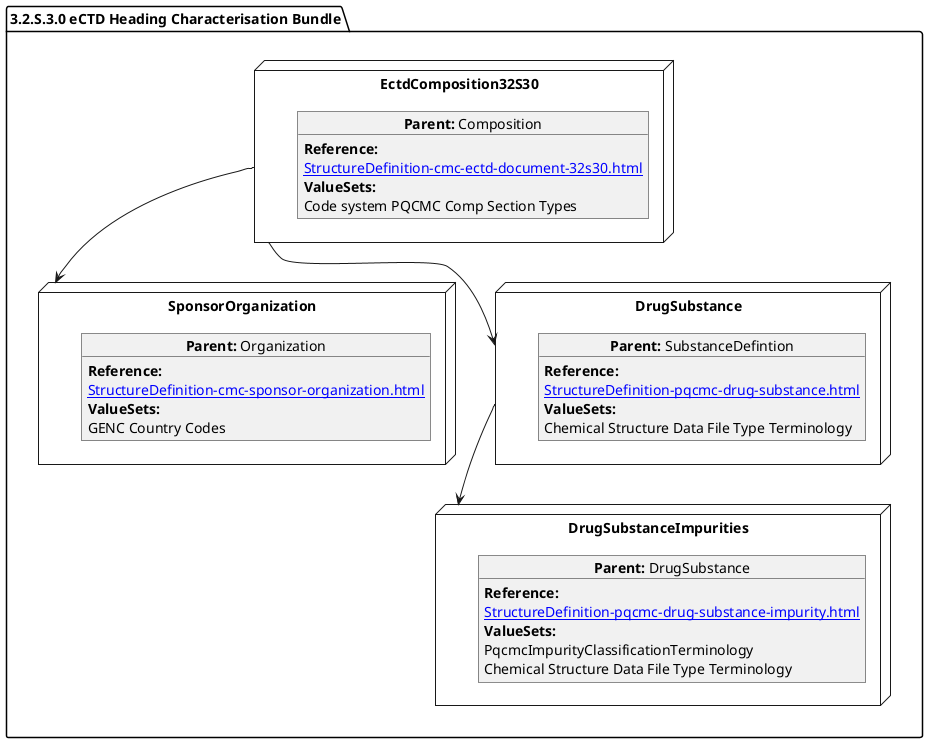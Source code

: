@startuml
allowmixing
'Mixed model of use case and object
package "3.2.S.3.0 eCTD Heading Characterisation Bundle" as NODES {
  
node "EctdComposition32S30" as N1 { 
      object "**Parent:** Composition" as obj1 {
          **Reference:**
      [[StructureDefinition-cmc-ectd-document-32s30.html]]
      **ValueSets:**
  Code system PQCMC Comp Section Types
    }
}
 node "SponsorOrganization" as NSO { 
      object "**Parent:** Organization" as objAu {
    **Reference:**
      [[StructureDefinition-cmc-sponsor-organization.html]]
        **ValueSets:**
        GENC Country Codes
    }
} 
  
  node "DrugSubstance" as NN { 
      object "**Parent:** SubstanceDefintion" as obj3 { 
  **Reference:**
      [[StructureDefinition-pqcmc-drug-substance.html]]
        **ValueSets:**
      Chemical Structure Data File Type Terminology  
      }
  }

node "DrugSubstanceImpurities" as N6 { 
      object "**Parent:** DrugSubstance" as obj2 {
     **Reference:**
      [[StructureDefinition-pqcmc-drug-substance-impurity.html]]   
      **ValueSets:**
      PqcmcImpurityClassificationTerminology
      Chemical Structure Data File Type Terminology  
    }   
}

N1 --> NSO   
NN --> N6
N1 --> NN 
}
@enduml